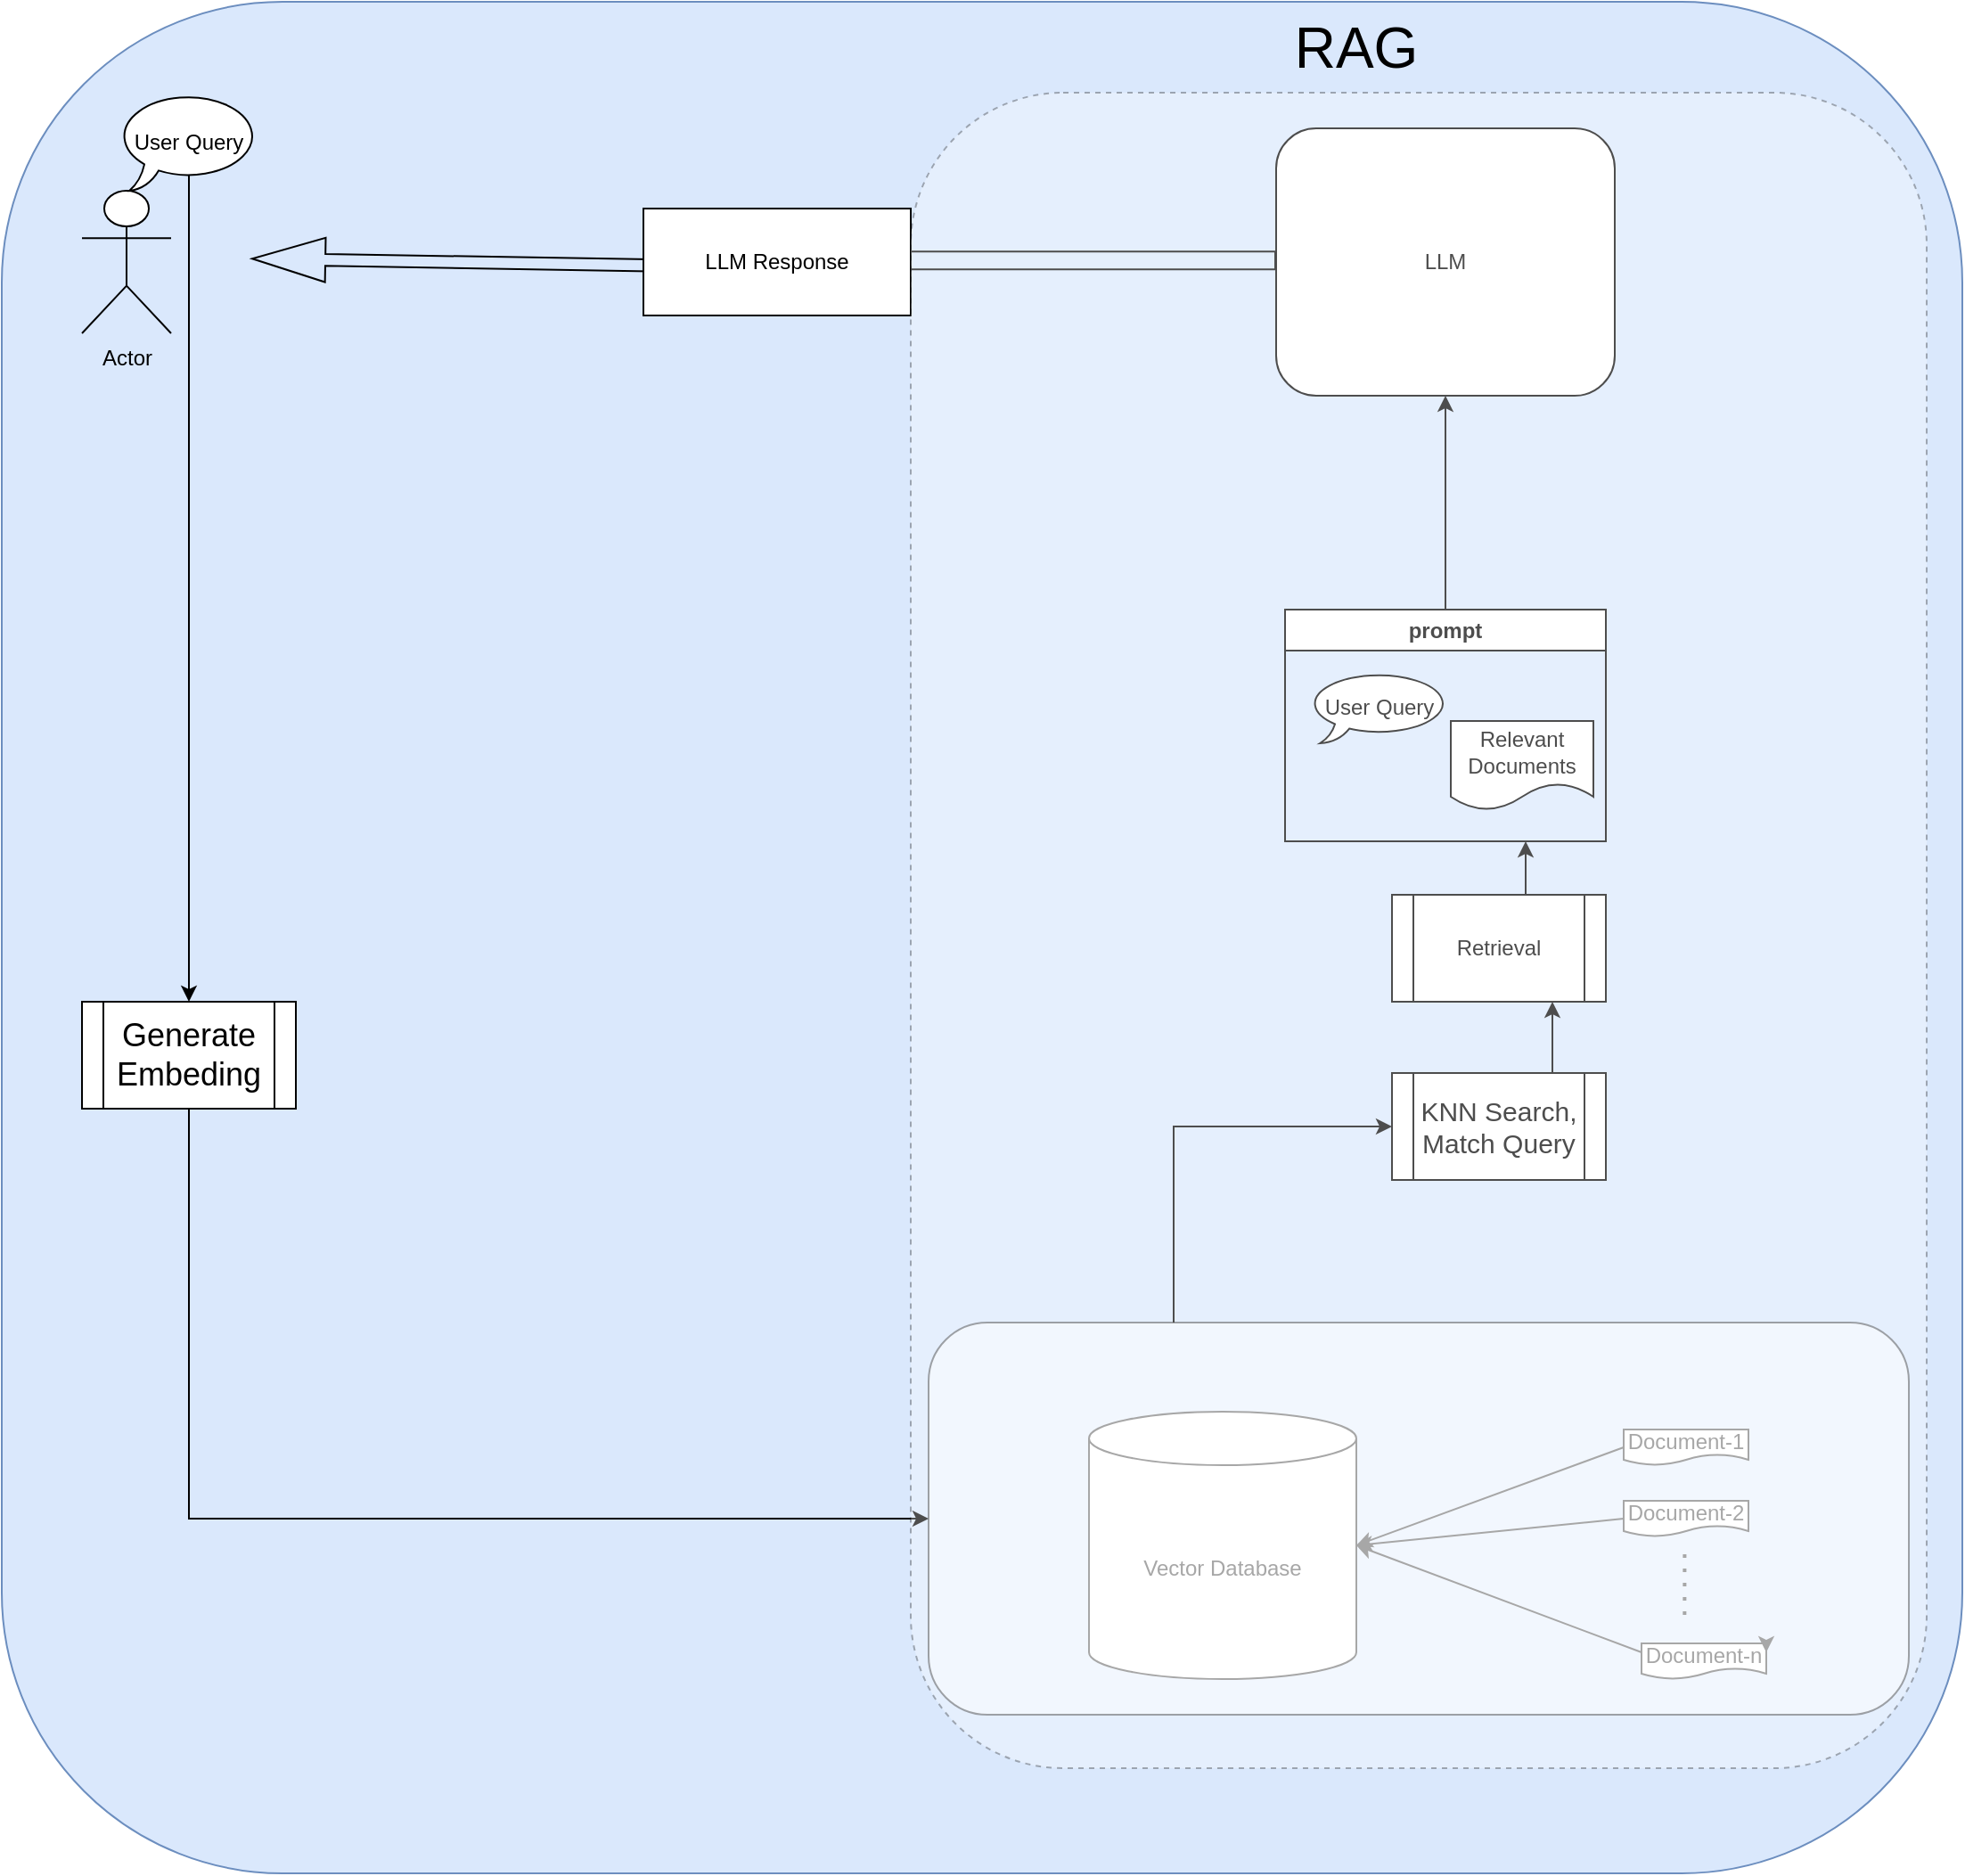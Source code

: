 <mxfile version="24.6.4" type="github">
  <diagram id="prtHgNgQTEPvFCAcTncT" name="Page-1">
    <mxGraphModel dx="1323" dy="1934" grid="1" gridSize="10" guides="1" tooltips="1" connect="1" arrows="1" fold="1" page="1" pageScale="1" pageWidth="827" pageHeight="1169" math="0" shadow="0">
      <root>
        <mxCell id="0" />
        <mxCell id="1" parent="0" />
        <mxCell id="ArSv4i5Hj_Sf0OiJEY_E-2" value="" style="rounded=1;whiteSpace=wrap;html=1;fillColor=#dae8fc;strokeColor=#6c8ebf;" vertex="1" parent="1">
          <mxGeometry x="60" y="-581" width="1100" height="1050" as="geometry" />
        </mxCell>
        <object label="Vector Database" id="ArSv4i5Hj_Sf0OiJEY_E-3">
          <mxCell style="shape=cylinder3;whiteSpace=wrap;html=1;boundedLbl=1;backgroundOutline=1;size=15;" vertex="1" parent="1">
            <mxGeometry x="670" y="210" width="150" height="150" as="geometry" />
          </mxCell>
        </object>
        <mxCell id="ArSv4i5Hj_Sf0OiJEY_E-7" value="" style="shape=flexArrow;endArrow=classic;html=1;rounded=0;endWidth=17.222;endSize=13.35;width=6.667;" edge="1" parent="1">
          <mxGeometry width="50" height="50" relative="1" as="geometry">
            <mxPoint x="424.1" y="-433.124" as="sourcePoint" />
            <mxPoint x="199.999" y="-436.87" as="targetPoint" />
            <Array as="points" />
          </mxGeometry>
        </mxCell>
        <mxCell id="ArSv4i5Hj_Sf0OiJEY_E-11" value="Document-1" style="shape=document;whiteSpace=wrap;html=1;boundedLbl=1;" vertex="1" parent="1">
          <mxGeometry x="970" y="220" width="70" height="20" as="geometry" />
        </mxCell>
        <mxCell id="ArSv4i5Hj_Sf0OiJEY_E-13" value="Document-n" style="shape=document;whiteSpace=wrap;html=1;boundedLbl=1;" vertex="1" parent="1">
          <mxGeometry x="980" y="340" width="70" height="20" as="geometry" />
        </mxCell>
        <mxCell id="ArSv4i5Hj_Sf0OiJEY_E-17" style="edgeStyle=orthogonalEdgeStyle;rounded=0;orthogonalLoop=1;jettySize=auto;html=1;exitX=0.5;exitY=0;exitDx=0;exitDy=0;entryX=1;entryY=0.25;entryDx=0;entryDy=0;" edge="1" parent="1" source="ArSv4i5Hj_Sf0OiJEY_E-13" target="ArSv4i5Hj_Sf0OiJEY_E-13">
          <mxGeometry relative="1" as="geometry" />
        </mxCell>
        <mxCell id="ArSv4i5Hj_Sf0OiJEY_E-19" value="" style="endArrow=none;dashed=1;html=1;dashPattern=1 3;strokeWidth=2;rounded=0;exitX=0.429;exitY=0.5;exitDx=0;exitDy=0;exitPerimeter=0;" edge="1" parent="1">
          <mxGeometry width="50" height="50" relative="1" as="geometry">
            <mxPoint x="1004.2" y="290" as="sourcePoint" />
            <mxPoint x="1004.17" y="330" as="targetPoint" />
          </mxGeometry>
        </mxCell>
        <mxCell id="ArSv4i5Hj_Sf0OiJEY_E-20" value="Document-2" style="shape=document;whiteSpace=wrap;html=1;boundedLbl=1;" vertex="1" parent="1">
          <mxGeometry x="970" y="260" width="70" height="20" as="geometry" />
        </mxCell>
        <mxCell id="ArSv4i5Hj_Sf0OiJEY_E-22" value="" style="endArrow=classic;html=1;rounded=0;entryX=1;entryY=0.5;entryDx=0;entryDy=0;entryPerimeter=0;exitX=0;exitY=0.25;exitDx=0;exitDy=0;" edge="1" parent="1" source="ArSv4i5Hj_Sf0OiJEY_E-13" target="ArSv4i5Hj_Sf0OiJEY_E-3">
          <mxGeometry width="50" height="50" relative="1" as="geometry">
            <mxPoint x="710" y="322" as="sourcePoint" />
            <mxPoint x="650" y="345" as="targetPoint" />
          </mxGeometry>
        </mxCell>
        <mxCell id="ArSv4i5Hj_Sf0OiJEY_E-26" value="" style="endArrow=classic;html=1;rounded=0;exitX=0;exitY=0.5;exitDx=0;exitDy=0;exitPerimeter=0;entryX=1;entryY=0.5;entryDx=0;entryDy=0;entryPerimeter=0;" edge="1" parent="1" source="ArSv4i5Hj_Sf0OiJEY_E-11" target="ArSv4i5Hj_Sf0OiJEY_E-3">
          <mxGeometry width="50" height="50" relative="1" as="geometry">
            <mxPoint x="490" y="250" as="sourcePoint" />
            <mxPoint x="540" y="200" as="targetPoint" />
          </mxGeometry>
        </mxCell>
        <mxCell id="ArSv4i5Hj_Sf0OiJEY_E-27" value="" style="endArrow=classic;html=1;rounded=0;entryX=1;entryY=0.5;entryDx=0;entryDy=0;entryPerimeter=0;exitX=0;exitY=0.5;exitDx=0;exitDy=0;" edge="1" parent="1" source="ArSv4i5Hj_Sf0OiJEY_E-20" target="ArSv4i5Hj_Sf0OiJEY_E-3">
          <mxGeometry width="50" height="50" relative="1" as="geometry">
            <mxPoint x="490" y="250" as="sourcePoint" />
            <mxPoint x="540" y="200" as="targetPoint" />
          </mxGeometry>
        </mxCell>
        <mxCell id="ArSv4i5Hj_Sf0OiJEY_E-30" value="LLM" style="rounded=1;whiteSpace=wrap;html=1;" vertex="1" parent="1">
          <mxGeometry x="775" y="-510" width="190" height="150" as="geometry" />
        </mxCell>
        <mxCell id="ArSv4i5Hj_Sf0OiJEY_E-32" value="Actor" style="shape=umlActor;verticalLabelPosition=bottom;verticalAlign=top;html=1;outlineConnect=0;" vertex="1" parent="1">
          <mxGeometry x="105" y="-475" width="50" height="80" as="geometry" />
        </mxCell>
        <mxCell id="ArSv4i5Hj_Sf0OiJEY_E-34" value="prompt" style="swimlane;whiteSpace=wrap;html=1;" vertex="1" parent="1">
          <mxGeometry x="780" y="-240" width="180" height="130" as="geometry" />
        </mxCell>
        <mxCell id="ArSv4i5Hj_Sf0OiJEY_E-37" value="User Query" style="whiteSpace=wrap;html=1;shape=mxgraph.basic.oval_callout" vertex="1" parent="ArSv4i5Hj_Sf0OiJEY_E-34">
          <mxGeometry x="13" y="35" width="80" height="40" as="geometry" />
        </mxCell>
        <mxCell id="ArSv4i5Hj_Sf0OiJEY_E-38" value="Relevant Documents" style="shape=document;whiteSpace=wrap;html=1;boundedLbl=1;" vertex="1" parent="ArSv4i5Hj_Sf0OiJEY_E-34">
          <mxGeometry x="93" y="62.5" width="80" height="50" as="geometry" />
        </mxCell>
        <mxCell id="ArSv4i5Hj_Sf0OiJEY_E-54" value="" style="endArrow=classic;html=1;rounded=0;exitX=0.5;exitY=0;exitDx=0;exitDy=0;entryX=0.5;entryY=1;entryDx=0;entryDy=0;" edge="1" parent="1" source="ArSv4i5Hj_Sf0OiJEY_E-34" target="ArSv4i5Hj_Sf0OiJEY_E-30">
          <mxGeometry width="50" height="50" relative="1" as="geometry">
            <mxPoint x="700" y="-10" as="sourcePoint" />
            <mxPoint x="750" y="-60" as="targetPoint" />
          </mxGeometry>
        </mxCell>
        <mxCell id="ArSv4i5Hj_Sf0OiJEY_E-100" style="edgeStyle=orthogonalEdgeStyle;rounded=0;orthogonalLoop=1;jettySize=auto;html=1;exitX=0.5;exitY=0.84;exitDx=0;exitDy=0;exitPerimeter=0;entryX=0.5;entryY=0;entryDx=0;entryDy=0;" edge="1" parent="1" source="ArSv4i5Hj_Sf0OiJEY_E-65" target="ArSv4i5Hj_Sf0OiJEY_E-77">
          <mxGeometry relative="1" as="geometry" />
        </mxCell>
        <mxCell id="ArSv4i5Hj_Sf0OiJEY_E-65" value="User Query" style="whiteSpace=wrap;html=1;shape=mxgraph.basic.oval_callout" vertex="1" parent="1">
          <mxGeometry x="125" y="-530" width="80" height="55" as="geometry" />
        </mxCell>
        <mxCell id="ArSv4i5Hj_Sf0OiJEY_E-70" value="" style="shape=flexArrow;endArrow=classic;html=1;rounded=0;endWidth=43.333;endSize=11.333;" edge="1" parent="1">
          <mxGeometry width="50" height="50" relative="1" as="geometry">
            <mxPoint x="775" y="-435.83" as="sourcePoint" />
            <mxPoint x="530" y="-435.83" as="targetPoint" />
            <Array as="points" />
          </mxGeometry>
        </mxCell>
        <mxCell id="ArSv4i5Hj_Sf0OiJEY_E-69" value="LLM Response" style="rounded=0;whiteSpace=wrap;html=1;" vertex="1" parent="1">
          <mxGeometry x="420" y="-465" width="150" height="60" as="geometry" />
        </mxCell>
        <mxCell id="ArSv4i5Hj_Sf0OiJEY_E-99" style="edgeStyle=orthogonalEdgeStyle;rounded=0;orthogonalLoop=1;jettySize=auto;html=1;exitX=0.5;exitY=1;exitDx=0;exitDy=0;entryX=0;entryY=0.5;entryDx=0;entryDy=0;" edge="1" parent="1" source="ArSv4i5Hj_Sf0OiJEY_E-77" target="ArSv4i5Hj_Sf0OiJEY_E-84">
          <mxGeometry relative="1" as="geometry" />
        </mxCell>
        <mxCell id="ArSv4i5Hj_Sf0OiJEY_E-77" value="&lt;font style=&quot;font-size: 18px;&quot;&gt;Generate Embeding&lt;/font&gt;" style="shape=process;whiteSpace=wrap;html=1;backgroundOutline=1;" vertex="1" parent="1">
          <mxGeometry x="105" y="-20" width="120" height="60" as="geometry" />
        </mxCell>
        <mxCell id="ArSv4i5Hj_Sf0OiJEY_E-96" style="edgeStyle=orthogonalEdgeStyle;rounded=0;orthogonalLoop=1;jettySize=auto;html=1;exitX=0.75;exitY=0;exitDx=0;exitDy=0;entryX=0.75;entryY=1;entryDx=0;entryDy=0;" edge="1" parent="1" source="ArSv4i5Hj_Sf0OiJEY_E-78" target="ArSv4i5Hj_Sf0OiJEY_E-85">
          <mxGeometry relative="1" as="geometry" />
        </mxCell>
        <mxCell id="ArSv4i5Hj_Sf0OiJEY_E-78" value="&lt;font style=&quot;font-size: 15px;&quot;&gt;KNN Search,&lt;/font&gt;&lt;div style=&quot;font-size: 15px;&quot;&gt;&lt;font style=&quot;font-size: 15px;&quot;&gt;Match Query&lt;/font&gt;&lt;/div&gt;" style="shape=process;whiteSpace=wrap;html=1;backgroundOutline=1;" vertex="1" parent="1">
          <mxGeometry x="840" y="20" width="120" height="60" as="geometry" />
        </mxCell>
        <mxCell id="ArSv4i5Hj_Sf0OiJEY_E-97" style="edgeStyle=orthogonalEdgeStyle;rounded=0;orthogonalLoop=1;jettySize=auto;html=1;exitX=0.25;exitY=0;exitDx=0;exitDy=0;entryX=0;entryY=0.5;entryDx=0;entryDy=0;" edge="1" parent="1" source="ArSv4i5Hj_Sf0OiJEY_E-84" target="ArSv4i5Hj_Sf0OiJEY_E-78">
          <mxGeometry relative="1" as="geometry" />
        </mxCell>
        <mxCell id="ArSv4i5Hj_Sf0OiJEY_E-84" value="" style="rounded=1;whiteSpace=wrap;html=1;opacity=50;" vertex="1" parent="1">
          <mxGeometry x="580" y="160" width="550" height="220" as="geometry" />
        </mxCell>
        <mxCell id="ArSv4i5Hj_Sf0OiJEY_E-90" style="edgeStyle=orthogonalEdgeStyle;rounded=0;orthogonalLoop=1;jettySize=auto;html=1;exitX=0.5;exitY=0;exitDx=0;exitDy=0;entryX=0.75;entryY=1;entryDx=0;entryDy=0;" edge="1" parent="1" source="ArSv4i5Hj_Sf0OiJEY_E-85" target="ArSv4i5Hj_Sf0OiJEY_E-34">
          <mxGeometry relative="1" as="geometry" />
        </mxCell>
        <mxCell id="ArSv4i5Hj_Sf0OiJEY_E-85" value="Retrieval" style="shape=process;whiteSpace=wrap;html=1;backgroundOutline=1;" vertex="1" parent="1">
          <mxGeometry x="840" y="-80" width="120" height="60" as="geometry" />
        </mxCell>
        <mxCell id="ArSv4i5Hj_Sf0OiJEY_E-102" value="" style="rounded=1;whiteSpace=wrap;html=1;opacity=30;dashed=1;" vertex="1" parent="1">
          <mxGeometry x="570" y="-530" width="570" height="940" as="geometry" />
        </mxCell>
        <mxCell id="ArSv4i5Hj_Sf0OiJEY_E-104" value="&lt;font style=&quot;font-size: 32px;&quot;&gt;RAG&lt;/font&gt;" style="text;html=1;align=center;verticalAlign=middle;whiteSpace=wrap;rounded=0;" vertex="1" parent="1">
          <mxGeometry x="670" y="-570" width="300" height="30" as="geometry" />
        </mxCell>
      </root>
    </mxGraphModel>
  </diagram>
</mxfile>
